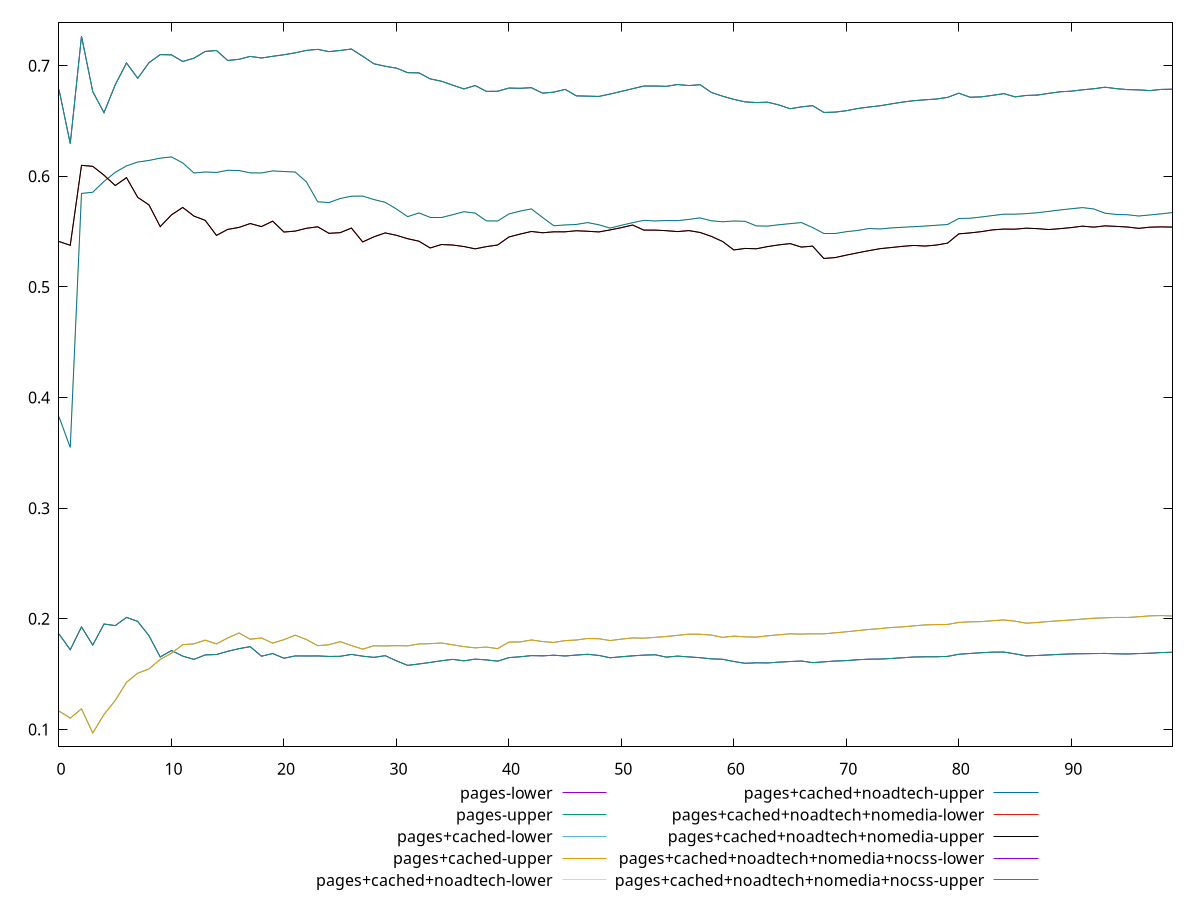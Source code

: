 reset

$pagesLower <<EOF
0 0.1863167807424289
1 0.17206257153632137
2 0.19273752447856257
3 0.17626839575026831
4 0.19533029436942462
5 0.19389025418743272
6 0.2013076564171776
7 0.19767005138955607
8 0.18475244170563215
9 0.16554776557937742
10 0.17135979864841197
11 0.16630246840402801
12 0.16337911531635696
13 0.16741665957808516
14 0.16772694803231794
15 0.17066525321288306
16 0.17304071898638562
17 0.17487888841545435
18 0.1662285019568803
19 0.16864293864154936
20 0.16440534037768417
21 0.1664857603692758
22 0.166413343588879
23 0.16647862057225996
24 0.16601903960069386
25 0.16612470466932874
26 0.1678568287349863
27 0.1662633126315855
28 0.16518805536540712
29 0.16672572060114982
30 0.16204997625637604
31 0.15795680786357139
32 0.15922056755981404
33 0.1605941657433134
34 0.16212203334601014
35 0.16337868030812316
36 0.1620562652943572
37 0.16358613541538874
38 0.16289404759125972
39 0.16173384800035176
40 0.16495736522396717
41 0.16571927004863832
42 0.16675883066940114
43 0.1665502094572429
44 0.16712650419179725
45 0.16643070936494794
46 0.16726500521093549
47 0.16795841138368503
48 0.16693522710415098
49 0.1648160384916708
50 0.16573483106658518
51 0.16655465373094044
52 0.16721552449040672
53 0.16752811672507154
54 0.1653889137572616
55 0.1663299593623389
56 0.1656017183858955
57 0.1648899320542081
58 0.16384338502706403
59 0.16348376943750922
60 0.1614417143841692
61 0.15981634281490423
62 0.16027817213110485
63 0.16015232937716997
64 0.16086515352923939
65 0.1614115940750685
66 0.16189145769477928
67 0.16041900248997304
68 0.16112684819022297
69 0.16187044354911903
70 0.16225897457359872
71 0.16303721921245448
72 0.16353594856919484
73 0.16366556995046477
74 0.16419124230536777
75 0.16484026107464742
76 0.1655047660111328
77 0.16569634518347715
78 0.16574310938118994
79 0.1660606822338596
80 0.16797658712521482
81 0.16871291836712562
82 0.16936576493659808
83 0.16989752487481471
84 0.16996756785028458
85 0.16834822306617359
86 0.16650277845844189
87 0.16689898967644543
88 0.1673951472713204
89 0.1679074117166767
90 0.1683085418653206
91 0.16846504766170792
92 0.16860243270593436
93 0.16874250599125912
94 0.1683966879443741
95 0.16822531460257423
96 0.16863867757639234
97 0.16891501843018814
98 0.16952410713103774
99 0.1698304553374126
EOF

$pagesUpper <<EOF
0 0.1863167807424289
1 0.17206257153632137
2 0.19273752447856257
3 0.17626839575026831
4 0.19533029436942462
5 0.19389025418743272
6 0.2013076564171776
7 0.19767005138955607
8 0.18475244170563215
9 0.16554776557937742
10 0.17135979864841197
11 0.16630246840402801
12 0.16337911531635696
13 0.16741665957808516
14 0.16772694803231794
15 0.17066525321288306
16 0.17304071898638562
17 0.17487888841545435
18 0.1662285019568803
19 0.16864293864154936
20 0.16440534037768417
21 0.1664857603692758
22 0.166413343588879
23 0.16647862057225996
24 0.16601903960069386
25 0.16612470466932874
26 0.1678568287349863
27 0.1662633126315855
28 0.16518805536540712
29 0.16672572060114982
30 0.16204997625637604
31 0.15795680786357139
32 0.15922056755981404
33 0.1605941657433134
34 0.16212203334601014
35 0.16337868030812316
36 0.1620562652943572
37 0.16358613541538874
38 0.16289404759125972
39 0.16173384800035176
40 0.16495736522396717
41 0.16571927004863832
42 0.16675883066940114
43 0.1665502094572429
44 0.16712650419179725
45 0.16643070936494794
46 0.16726500521093549
47 0.16795841138368503
48 0.16693522710415098
49 0.1648160384916708
50 0.16573483106658518
51 0.16655465373094044
52 0.16721552449040672
53 0.16752811672507154
54 0.1653889137572616
55 0.1663299593623389
56 0.1656017183858955
57 0.1648899320542081
58 0.16384338502706403
59 0.16348376943750922
60 0.1614417143841692
61 0.15981634281490423
62 0.16027817213110485
63 0.16015232937716997
64 0.16086515352923939
65 0.1614115940750685
66 0.16189145769477928
67 0.16041900248997304
68 0.16112684819022297
69 0.16187044354911903
70 0.16225897457359872
71 0.16303721921245448
72 0.16353594856919484
73 0.16366556995046477
74 0.16419124230536777
75 0.16484026107464742
76 0.1655047660111328
77 0.16569634518347715
78 0.16574310938118994
79 0.1660606822338596
80 0.16797658712521482
81 0.16871291836712562
82 0.16936576493659808
83 0.16989752487481471
84 0.16996756785028458
85 0.16834822306617359
86 0.16650277845844189
87 0.16689898967644543
88 0.1673951472713204
89 0.1679074117166767
90 0.1683085418653206
91 0.16846504766170792
92 0.16860243270593436
93 0.16874250599125912
94 0.1683966879443741
95 0.16822531460257423
96 0.16863867757639234
97 0.16891501843018814
98 0.16952410713103774
99 0.1698304553374126
EOF

$pagesCachedLower <<EOF
0 0.11662224443967016
1 0.1102379410245475
2 0.11868369075852538
3 0.09679048943787283
4 0.11357456797580995
5 0.12629425620352394
6 0.14268245167869337
7 0.15088207131521575
8 0.15475858930142739
9 0.16336628998178093
10 0.16892631011729436
11 0.17665226961776268
12 0.17742746494489983
13 0.18075316509848172
14 0.17736145534993839
15 0.18268908525240082
16 0.18724971733495382
17 0.18157167511435687
18 0.18268874004123034
19 0.17803983354481753
20 0.18120776112646333
21 0.18525107477208216
22 0.18133053470964516
23 0.1757338758375723
24 0.17661920018352903
25 0.1793776918122725
26 0.1758732548511967
27 0.172607400181347
28 0.17570510716283846
29 0.1755003562605369
30 0.17575560241799076
31 0.1755617466672775
32 0.17731915882187568
33 0.17754705397230067
34 0.17819794773600142
35 0.17652043446914517
36 0.1749238800930391
37 0.1737729798016865
38 0.17448285927269028
39 0.17307843081125387
40 0.17899258082246727
41 0.17911080710122876
42 0.18092371351288436
43 0.17946366233095848
44 0.17869002003176815
45 0.1803398436447826
46 0.18086220934966463
47 0.18228766259751827
48 0.18201577227986318
49 0.18039089683234263
50 0.1816555131653191
51 0.18278664437571568
52 0.1824993107851725
53 0.18325835605527754
54 0.1840967912649007
55 0.18506553933860256
56 0.18619313136872917
57 0.18606158977421497
58 0.1853322907595789
59 0.18324249843212517
60 0.18437840063201608
61 0.18373106998410754
62 0.18347560556077844
63 0.18465200891278086
64 0.18564056189139957
65 0.18644569970598535
66 0.18622528263215513
67 0.18647592901494614
68 0.1864388277882602
69 0.18737023008182085
70 0.18830833095880845
71 0.1893750529796463
72 0.19037608954860177
73 0.1912144314627812
74 0.1921866463113001
75 0.19276101462427483
76 0.19368391337470134
77 0.19449621185042937
78 0.1948226342570174
79 0.19494050494056275
80 0.19675115714140695
81 0.1972953463988169
82 0.19748753450023201
83 0.19834931472315612
84 0.19900733337959428
85 0.1978940484384971
86 0.1960900916507827
87 0.19674388395221026
88 0.19759193241014839
89 0.19828664819553324
90 0.1990000899114505
91 0.19976515859732144
92 0.20058614808600786
93 0.20093499346748822
94 0.20130032864852487
95 0.20123394958637483
96 0.20189055166508926
97 0.2026948076122417
98 0.20295723864200427
99 0.20258217956709462
EOF

$pagesCachedUpper <<EOF
0 0.11662224443967016
1 0.1102379410245475
2 0.11868369075852538
3 0.09679048943787283
4 0.11357456797580995
5 0.12629425620352394
6 0.14268245167869337
7 0.15088207131521575
8 0.15475858930142739
9 0.16336628998178093
10 0.16892631011729436
11 0.17665226961776268
12 0.17742746494489983
13 0.18075316509848172
14 0.17736145534993839
15 0.18268908525240082
16 0.18724971733495382
17 0.18157167511435687
18 0.18268874004123034
19 0.17803983354481753
20 0.18120776112646333
21 0.18525107477208216
22 0.18133053470964516
23 0.1757338758375723
24 0.17661920018352903
25 0.1793776918122725
26 0.1758732548511967
27 0.172607400181347
28 0.17570510716283846
29 0.1755003562605369
30 0.17575560241799076
31 0.1755617466672775
32 0.17731915882187568
33 0.17754705397230067
34 0.17819794773600142
35 0.17652043446914517
36 0.1749238800930391
37 0.1737729798016865
38 0.17448285927269028
39 0.17307843081125387
40 0.17899258082246727
41 0.17911080710122876
42 0.18092371351288436
43 0.17946366233095848
44 0.17869002003176815
45 0.1803398436447826
46 0.18086220934966463
47 0.18228766259751827
48 0.18201577227986318
49 0.18039089683234263
50 0.1816555131653191
51 0.18278664437571568
52 0.1824993107851725
53 0.18325835605527754
54 0.1840967912649007
55 0.18506553933860256
56 0.18619313136872917
57 0.18606158977421497
58 0.1853322907595789
59 0.18324249843212517
60 0.18437840063201608
61 0.18373106998410754
62 0.18347560556077844
63 0.18465200891278086
64 0.18564056189139957
65 0.18644569970598535
66 0.18622528263215513
67 0.18647592901494614
68 0.1864388277882602
69 0.18737023008182085
70 0.18830833095880845
71 0.1893750529796463
72 0.19037608954860177
73 0.1912144314627812
74 0.1921866463113001
75 0.19276101462427483
76 0.19368391337470134
77 0.19449621185042937
78 0.1948226342570174
79 0.19494050494056275
80 0.19675115714140695
81 0.1972953463988169
82 0.19748753450023201
83 0.19834931472315612
84 0.19900733337959428
85 0.1978940484384971
86 0.1960900916507827
87 0.19674388395221026
88 0.19759193241014839
89 0.19828664819553324
90 0.1990000899114505
91 0.19976515859732144
92 0.20058614808600786
93 0.20093499346748822
94 0.20130032864852487
95 0.20123394958637483
96 0.20189055166508926
97 0.2026948076122417
98 0.20295723864200427
99 0.20258217956709462
EOF

$pagesCachedNoadtechLower <<EOF
0 0.38263654049008755
1 0.35485710643999846
2 0.5844991786349032
3 0.5855757114036009
4 0.5953678077970129
5 0.6035544504270228
6 0.609412032107584
7 0.6128772945480213
8 0.6143462268769787
9 0.6163857442510844
10 0.6175076413799747
11 0.612098704774267
12 0.6029466574490172
13 0.6038870907822239
14 0.6034602874133757
15 0.6054234840489834
16 0.6052127140727527
17 0.6031006695490496
18 0.6029743099851876
19 0.6048592214972589
20 0.60429409846323
21 0.6038324732381138
22 0.5948590739697602
23 0.5769568962114765
24 0.5762441404632653
25 0.5799190348447865
26 0.5820089188990346
27 0.5820973967144777
28 0.5789661808714672
29 0.5764540854780456
30 0.5704275401432796
31 0.5635221990102259
32 0.5668798083234529
33 0.5631408884588419
34 0.5631411740271117
35 0.5652663115017018
36 0.5680054616768965
37 0.566713553787943
38 0.5597186347772422
39 0.559575903029706
40 0.565951358526437
41 0.5685460630664825
42 0.5705171924906095
43 0.5627183318709302
44 0.5552758601074068
45 0.5560172515230725
46 0.5564901806364544
47 0.5581335458544414
48 0.5561647880778231
49 0.5531495201871768
50 0.5557133755465352
51 0.5580706928282622
52 0.560190278195626
53 0.5595989888318331
54 0.560044608369496
55 0.559871983098958
56 0.5610334893641373
57 0.5624113065452313
58 0.5597863867709012
59 0.5588976211326288
60 0.5595674018868925
61 0.5592929562479352
62 0.5551360892538653
63 0.5549782062794922
64 0.5561982089058054
65 0.5571956049776295
66 0.5581642979393397
67 0.553704021902373
68 0.5482932251466967
69 0.5482566166219655
70 0.5499189730612996
71 0.5510113289696771
72 0.5527563263523243
73 0.5523645966326827
74 0.5533333462374609
75 0.553921861776365
76 0.5544605728538095
77 0.5550235693639503
78 0.5557377603384254
79 0.5564117939842366
80 0.56185077551644
81 0.5620734592265157
82 0.5632018184899776
83 0.5645043929896452
84 0.5657353589581355
85 0.5657565816815533
86 0.5662528550406757
87 0.5670563187305296
88 0.5682936389838685
89 0.5695545770602037
90 0.5706606331586588
91 0.5716864358547716
92 0.5704713188503712
93 0.566612228329432
94 0.5655156618570775
95 0.5652427454070839
96 0.5640866495270952
97 0.56507100906612
98 0.5660471969064712
99 0.5672243052502338
EOF

$pagesCachedNoadtechUpper <<EOF
0 0.38263654049008755
1 0.35485710643999846
2 0.5844991786349032
3 0.5855757114036009
4 0.5953678077970129
5 0.6035544504270228
6 0.609412032107584
7 0.6128772945480213
8 0.6143462268769787
9 0.6163857442510844
10 0.6175076413799747
11 0.612098704774267
12 0.6029466574490172
13 0.6038870907822239
14 0.6034602874133757
15 0.6054234840489834
16 0.6052127140727527
17 0.6031006695490496
18 0.6029743099851876
19 0.6048592214972589
20 0.60429409846323
21 0.6038324732381138
22 0.5948590739697602
23 0.5769568962114765
24 0.5762441404632653
25 0.5799190348447865
26 0.5820089188990346
27 0.5820973967144777
28 0.5789661808714672
29 0.5764540854780456
30 0.5704275401432796
31 0.5635221990102259
32 0.5668798083234529
33 0.5631408884588419
34 0.5631411740271117
35 0.5652663115017018
36 0.5680054616768965
37 0.566713553787943
38 0.5597186347772422
39 0.559575903029706
40 0.565951358526437
41 0.5685460630664825
42 0.5705171924906095
43 0.5627183318709302
44 0.5552758601074068
45 0.5560172515230725
46 0.5564901806364544
47 0.5581335458544414
48 0.5561647880778231
49 0.5531495201871768
50 0.5557133755465352
51 0.5580706928282622
52 0.560190278195626
53 0.5595989888318331
54 0.560044608369496
55 0.559871983098958
56 0.5610334893641373
57 0.5624113065452313
58 0.5597863867709012
59 0.5588976211326288
60 0.5595674018868925
61 0.5592929562479352
62 0.5551360892538653
63 0.5549782062794922
64 0.5561982089058054
65 0.5571956049776295
66 0.5581642979393397
67 0.553704021902373
68 0.5482932251466967
69 0.5482566166219655
70 0.5499189730612996
71 0.5510113289696771
72 0.5527563263523243
73 0.5523645966326827
74 0.5533333462374609
75 0.553921861776365
76 0.5544605728538095
77 0.5550235693639503
78 0.5557377603384254
79 0.5564117939842366
80 0.56185077551644
81 0.5620734592265157
82 0.5632018184899776
83 0.5645043929896452
84 0.5657353589581355
85 0.5657565816815533
86 0.5662528550406757
87 0.5670563187305296
88 0.5682936389838685
89 0.5695545770602037
90 0.5706606331586588
91 0.5716864358547716
92 0.5704713188503712
93 0.566612228329432
94 0.5655156618570775
95 0.5652427454070839
96 0.5640866495270952
97 0.56507100906612
98 0.5660471969064712
99 0.5672243052502338
EOF

$pagesCachedNoadtechNomediaLower <<EOF
0 0.5410394605919859
1 0.5376106610153464
2 0.6098863589439079
3 0.6089939869291946
4 0.6009906874448501
5 0.5916430074708774
6 0.5987908089039757
7 0.5809384735705972
8 0.574110441423486
9 0.5545141732591846
10 0.5651268031564288
11 0.5718479869458445
12 0.5640003023874332
13 0.5601584149239025
14 0.5465430521888673
15 0.5519972001077024
16 0.5537756696635224
17 0.5572866719269325
18 0.5545402800677681
19 0.5594550506359595
20 0.5496066392126816
21 0.550437578420956
22 0.5530078119135352
23 0.5543511229602891
24 0.5484687609953481
25 0.5490353825081422
26 0.5532126032688824
27 0.5406628585770445
28 0.5452856337554107
29 0.5488131212096866
30 0.5466514622480165
31 0.5435702734748022
32 0.5413435364393537
33 0.5351978645899409
34 0.5383163682310493
35 0.5378618345623583
36 0.5365193125765619
37 0.5344202811911721
38 0.5364256033569378
39 0.5378947857944695
40 0.5451240777743404
41 0.547773926187149
42 0.550107979121324
43 0.5489549855644915
44 0.5498133760717346
45 0.5498151252463869
46 0.5507700726363983
47 0.5503008643212177
48 0.5497088440721963
49 0.5515179130338724
50 0.553598705253842
51 0.555926058787009
52 0.5513313435224036
53 0.5513354510484703
54 0.5508227603363814
55 0.5500189993900223
56 0.5508953978787305
57 0.5492066387405078
58 0.5456948385127698
59 0.5410562371260862
60 0.5334143878526942
61 0.5347917236435287
62 0.5344852549703238
63 0.5364535601883721
64 0.5380015637204306
65 0.5391579625963937
66 0.5360109904952911
67 0.5368664812835733
68 0.525729265324151
69 0.5265167011994846
70 0.5287453206960521
71 0.5307988323973004
72 0.5327693406740239
73 0.5345782240998838
74 0.5356201132636803
75 0.5366965732994691
76 0.5374865160894667
77 0.536923820140295
78 0.5378254551422353
79 0.5395703764684098
80 0.5479609004967232
81 0.5488151543288178
82 0.5499555956206641
83 0.5515594264568794
84 0.5522823341768941
85 0.5521734018181389
86 0.5531086453669942
87 0.5526642414146977
88 0.5518719634196383
89 0.5526743954580106
90 0.5536485826021491
91 0.5549261152085279
92 0.5540283223820519
93 0.5551929113126239
94 0.5547161039765424
95 0.554138880402336
96 0.5529528819661772
97 0.5540086123102649
98 0.5542715957872005
99 0.5540987983554551
EOF

$pagesCachedNoadtechNomediaUpper <<EOF
0 0.5410394605919859
1 0.5376106610153464
2 0.6098863589439079
3 0.6089939869291946
4 0.6009906874448501
5 0.5916430074708774
6 0.5987908089039757
7 0.5809384735705972
8 0.574110441423486
9 0.5545141732591846
10 0.5651268031564288
11 0.5718479869458445
12 0.5640003023874332
13 0.5601584149239025
14 0.5465430521888673
15 0.5519972001077024
16 0.5537756696635224
17 0.5572866719269325
18 0.5545402800677681
19 0.5594550506359595
20 0.5496066392126816
21 0.550437578420956
22 0.5530078119135352
23 0.5543511229602891
24 0.5484687609953481
25 0.5490353825081422
26 0.5532126032688824
27 0.5406628585770445
28 0.5452856337554107
29 0.5488131212096866
30 0.5466514622480165
31 0.5435702734748022
32 0.5413435364393537
33 0.5351978645899409
34 0.5383163682310493
35 0.5378618345623583
36 0.5365193125765619
37 0.5344202811911721
38 0.5364256033569378
39 0.5378947857944695
40 0.5451240777743404
41 0.547773926187149
42 0.550107979121324
43 0.5489549855644915
44 0.5498133760717346
45 0.5498151252463869
46 0.5507700726363983
47 0.5503008643212177
48 0.5497088440721963
49 0.5515179130338724
50 0.553598705253842
51 0.555926058787009
52 0.5513313435224036
53 0.5513354510484703
54 0.5508227603363814
55 0.5500189993900223
56 0.5508953978787305
57 0.5492066387405078
58 0.5456948385127698
59 0.5410562371260862
60 0.5334143878526942
61 0.5347917236435287
62 0.5344852549703238
63 0.5364535601883721
64 0.5380015637204306
65 0.5391579625963937
66 0.5360109904952911
67 0.5368664812835733
68 0.525729265324151
69 0.5265167011994846
70 0.5287453206960521
71 0.5307988323973004
72 0.5327693406740239
73 0.5345782240998838
74 0.5356201132636803
75 0.5366965732994691
76 0.5374865160894667
77 0.536923820140295
78 0.5378254551422353
79 0.5395703764684098
80 0.5479609004967232
81 0.5488151543288178
82 0.5499555956206641
83 0.5515594264568794
84 0.5522823341768941
85 0.5521734018181389
86 0.5531086453669942
87 0.5526642414146977
88 0.5518719634196383
89 0.5526743954580106
90 0.5536485826021491
91 0.5549261152085279
92 0.5540283223820519
93 0.5551929113126239
94 0.5547161039765424
95 0.554138880402336
96 0.5529528819661772
97 0.5540086123102649
98 0.5542715957872005
99 0.5540987983554551
EOF

$pagesCachedNoadtechNomediaNocssLower <<EOF
0 0.6783695386044218
1 0.6294875795050975
2 0.7265814399178924
3 0.6766001829788003
4 0.657503097001319
5 0.6827092107908128
6 0.7024265142818618
7 0.6885675410968439
8 0.7026846192947964
9 0.709962078912384
10 0.7097517018922883
11 0.703752213013498
12 0.7067527235568948
13 0.71284467362284
14 0.7136923286155202
15 0.7046821557938946
16 0.7057124942818537
17 0.7083803082676627
18 0.7069029712893578
19 0.7084465797322339
20 0.709861628708332
21 0.71157008746287
22 0.7137775682771376
23 0.7147174186650617
24 0.7126578276682717
25 0.7137104607142791
26 0.7150267060197505
27 0.7084940054357776
28 0.7016914859825621
29 0.6994554047009678
30 0.6977367316238318
31 0.6936350754217879
32 0.6934860327029502
33 0.6880719045990715
34 0.6859116828719297
35 0.6823723089465612
36 0.6789385111728059
37 0.6820276877277468
38 0.6767446183265577
39 0.6768430874929661
40 0.6797502058246241
41 0.6795198716768835
42 0.6800828342927957
43 0.6751226169257301
44 0.6760673609063158
45 0.6785530146351095
46 0.6726656516427827
47 0.6724287182550532
48 0.67217091511599
49 0.674335839668487
50 0.6767194760655548
51 0.6791570552860648
52 0.6815444399429899
53 0.6815941340703382
54 0.6812874836495981
55 0.6829307588577213
56 0.6819903000507301
57 0.6827674730989335
58 0.6757890836957491
59 0.6723845612867407
60 0.6695181778799847
61 0.667240951740181
62 0.6666475811211792
63 0.6669751137183224
64 0.6644891664842139
65 0.6610366011678176
66 0.6627254150697122
67 0.6638623767246067
68 0.6576897321973371
69 0.6579885470770988
70 0.6592578127412223
71 0.6612290697427705
72 0.6625738723034648
73 0.6637261217774486
74 0.6654360689079754
75 0.6670650511339289
76 0.6683217479359285
77 0.6691256734016996
78 0.6698346254199474
79 0.6712961300245183
80 0.6751217822321014
81 0.6714508005235734
82 0.6717770412739809
83 0.6731455208258258
84 0.6747097337572342
85 0.6717785892782153
86 0.6730621563830952
87 0.6733842544579638
88 0.674966567875348
89 0.6763552744980703
90 0.6769369765110154
91 0.6781508938555784
92 0.6791143681739635
93 0.6805201510464438
94 0.6792199904539991
95 0.6783452208431509
96 0.6780798683823072
97 0.6774721916076654
98 0.6785140194871304
99 0.6787369709296256
EOF

$pagesCachedNoadtechNomediaNocssUpper <<EOF
0 0.6783695386044218
1 0.6294875795050975
2 0.7265814399178924
3 0.6766001829788003
4 0.657503097001319
5 0.6827092107908128
6 0.7024265142818618
7 0.6885675410968439
8 0.7026846192947964
9 0.709962078912384
10 0.7097517018922883
11 0.703752213013498
12 0.7067527235568948
13 0.71284467362284
14 0.7136923286155202
15 0.7046821557938946
16 0.7057124942818537
17 0.7083803082676627
18 0.7069029712893578
19 0.7084465797322339
20 0.709861628708332
21 0.71157008746287
22 0.7137775682771376
23 0.7147174186650617
24 0.7126578276682717
25 0.7137104607142791
26 0.7150267060197505
27 0.7084940054357776
28 0.7016914859825621
29 0.6994554047009678
30 0.6977367316238318
31 0.6936350754217879
32 0.6934860327029502
33 0.6880719045990715
34 0.6859116828719297
35 0.6823723089465612
36 0.6789385111728059
37 0.6820276877277468
38 0.6767446183265577
39 0.6768430874929661
40 0.6797502058246241
41 0.6795198716768835
42 0.6800828342927957
43 0.6751226169257301
44 0.6760673609063158
45 0.6785530146351095
46 0.6726656516427827
47 0.6724287182550532
48 0.67217091511599
49 0.674335839668487
50 0.6767194760655548
51 0.6791570552860648
52 0.6815444399429899
53 0.6815941340703382
54 0.6812874836495981
55 0.6829307588577213
56 0.6819903000507301
57 0.6827674730989335
58 0.6757890836957491
59 0.6723845612867407
60 0.6695181778799847
61 0.667240951740181
62 0.6666475811211792
63 0.6669751137183224
64 0.6644891664842139
65 0.6610366011678176
66 0.6627254150697122
67 0.6638623767246067
68 0.6576897321973371
69 0.6579885470770988
70 0.6592578127412223
71 0.6612290697427705
72 0.6625738723034648
73 0.6637261217774486
74 0.6654360689079754
75 0.6670650511339289
76 0.6683217479359285
77 0.6691256734016996
78 0.6698346254199474
79 0.6712961300245183
80 0.6751217822321014
81 0.6714508005235734
82 0.6717770412739809
83 0.6731455208258258
84 0.6747097337572342
85 0.6717785892782153
86 0.6730621563830952
87 0.6733842544579638
88 0.674966567875348
89 0.6763552744980703
90 0.6769369765110154
91 0.6781508938555784
92 0.6791143681739635
93 0.6805201510464438
94 0.6792199904539991
95 0.6783452208431509
96 0.6780798683823072
97 0.6774721916076654
98 0.6785140194871304
99 0.6787369709296256
EOF

set key outside below
set xrange [0:99]
set yrange [0.08419467042827244:0.7391772589274928]
set trange [0.08419467042827244:0.7391772589274928]
set terminal svg size 640, 680 enhanced background rgb 'white'
set output "report_00014_2021-02-09T15:56:05.503Z/meta/scoreEstimate/comparison/all_estimates.svg"

plot $pagesLower title "pages-lower" with line, \
     $pagesUpper title "pages-upper" with line, \
     $pagesCachedLower title "pages+cached-lower" with line, \
     $pagesCachedUpper title "pages+cached-upper" with line, \
     $pagesCachedNoadtechLower title "pages+cached+noadtech-lower" with line, \
     $pagesCachedNoadtechUpper title "pages+cached+noadtech-upper" with line, \
     $pagesCachedNoadtechNomediaLower title "pages+cached+noadtech+nomedia-lower" with line, \
     $pagesCachedNoadtechNomediaUpper title "pages+cached+noadtech+nomedia-upper" with line, \
     $pagesCachedNoadtechNomediaNocssLower title "pages+cached+noadtech+nomedia+nocss-lower" with line, \
     $pagesCachedNoadtechNomediaNocssUpper title "pages+cached+noadtech+nomedia+nocss-upper" with line

reset
